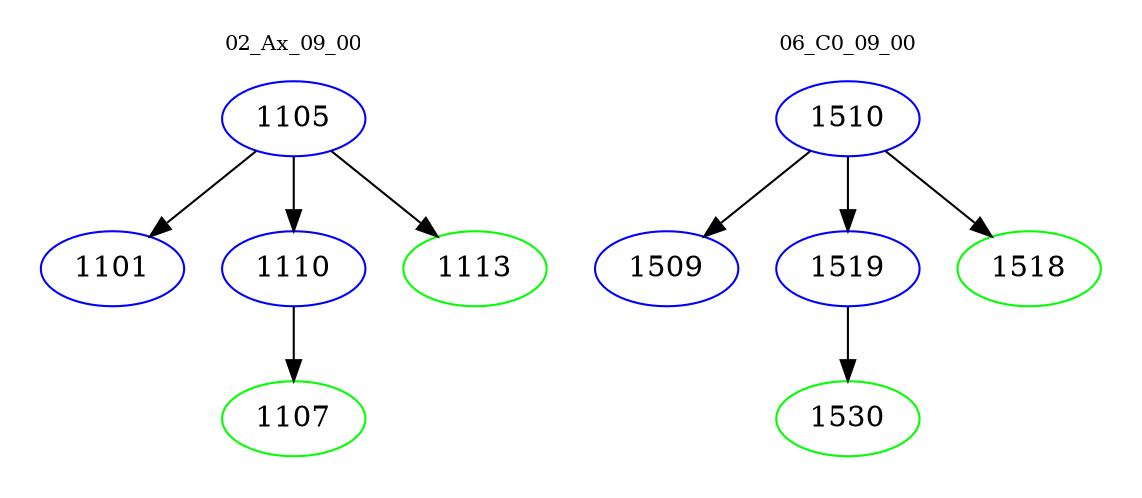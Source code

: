 digraph{
subgraph cluster_0 {
color = white
label = "02_Ax_09_00";
fontsize=10;
T0_1105 [label="1105", color="blue"]
T0_1105 -> T0_1101 [color="black"]
T0_1101 [label="1101", color="blue"]
T0_1105 -> T0_1110 [color="black"]
T0_1110 [label="1110", color="blue"]
T0_1110 -> T0_1107 [color="black"]
T0_1107 [label="1107", color="green"]
T0_1105 -> T0_1113 [color="black"]
T0_1113 [label="1113", color="green"]
}
subgraph cluster_1 {
color = white
label = "06_C0_09_00";
fontsize=10;
T1_1510 [label="1510", color="blue"]
T1_1510 -> T1_1509 [color="black"]
T1_1509 [label="1509", color="blue"]
T1_1510 -> T1_1519 [color="black"]
T1_1519 [label="1519", color="blue"]
T1_1519 -> T1_1530 [color="black"]
T1_1530 [label="1530", color="green"]
T1_1510 -> T1_1518 [color="black"]
T1_1518 [label="1518", color="green"]
}
}
